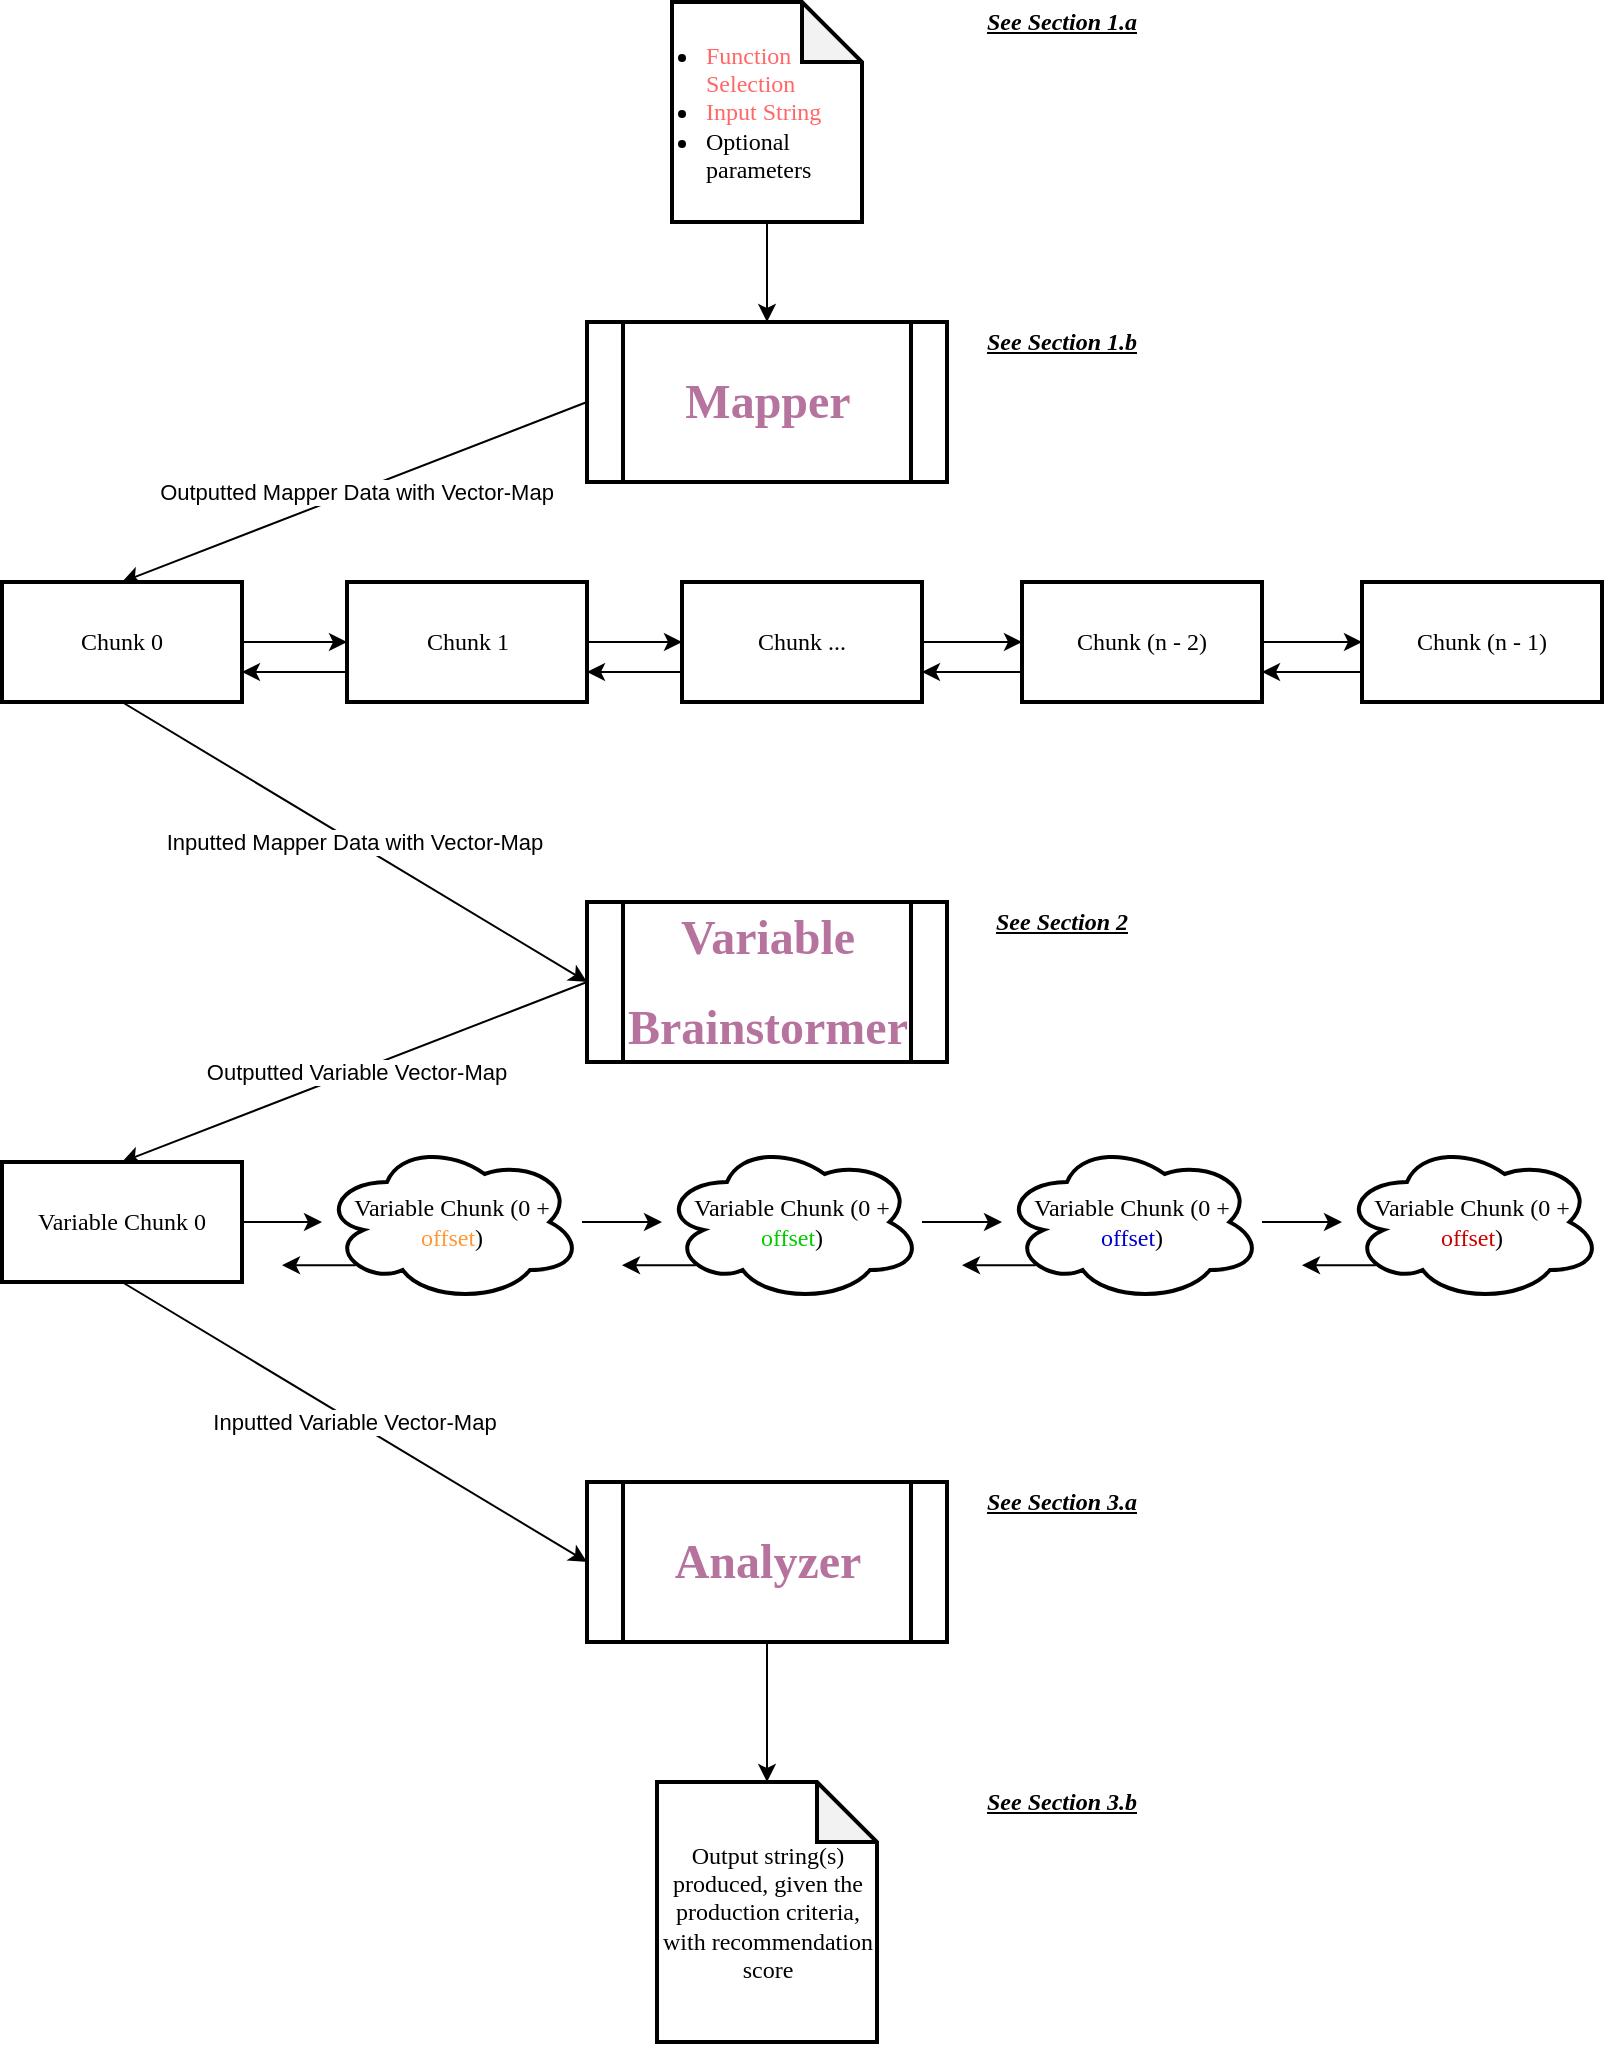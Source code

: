 <mxfile version="13.7.9"><diagram id="mXMWjR4wpzZFWin6qExR" name="Page-1"><mxGraphModel dx="1038" dy="551" grid="1" gridSize="10" guides="1" tooltips="1" connect="1" arrows="1" fold="1" page="1" pageScale="1" pageWidth="850" pageHeight="1100" math="0" shadow="0"><root><mxCell id="0"/><mxCell id="1" parent="0"/><mxCell id="FuWZ6gnOP2KNIv6BCAhN-5" style="edgeStyle=orthogonalEdgeStyle;rounded=0;orthogonalLoop=1;jettySize=auto;html=1;exitX=0.5;exitY=1;exitDx=0;exitDy=0;exitPerimeter=0;fontFamily=Times New Roman;" edge="1" parent="1" source="FuWZ6gnOP2KNIv6BCAhN-1" target="FuWZ6gnOP2KNIv6BCAhN-4"><mxGeometry relative="1" as="geometry"/></mxCell><mxCell id="FuWZ6gnOP2KNIv6BCAhN-1" value="&lt;ul&gt;&lt;li&gt;&lt;font color=&quot;#ff6666&quot;&gt;Function Selection&amp;nbsp;&lt;/font&gt;&lt;/li&gt;&lt;li&gt;&lt;font color=&quot;#ff6666&quot;&gt;Input String&lt;/font&gt;&lt;span style=&quot;line-height: 120%&quot;&gt;&amp;nbsp;&lt;/span&gt;&lt;/li&gt;&lt;li&gt;&lt;span style=&quot;line-height: 120%&quot;&gt;Optional parameters&lt;/span&gt;&lt;/li&gt;&lt;/ul&gt;" style="shape=note;html=1;backgroundOutline=1;darkOpacity=0.05;perimeterSpacing=0;strokeWidth=2;fontFamily=Times New Roman;align=left;labelPosition=center;verticalLabelPosition=middle;verticalAlign=middle;whiteSpace=wrap;rotation=0;spacingLeft=-25;" vertex="1" parent="1"><mxGeometry x="345" y="20" width="95" height="110" as="geometry"/></mxCell><mxCell id="FuWZ6gnOP2KNIv6BCAhN-4" value="&lt;h1&gt;&lt;font color=&quot;#b5739d&quot;&gt;Mapper&lt;/font&gt;&lt;/h1&gt;" style="ellipse;shape=process;whiteSpace=wrap;html=1;strokeWidth=2;fontFamily=Times New Roman;align=center;" vertex="1" parent="1"><mxGeometry x="302.5" y="180" width="180" height="80" as="geometry"/></mxCell><mxCell id="FuWZ6gnOP2KNIv6BCAhN-12" style="edgeStyle=orthogonalEdgeStyle;rounded=0;orthogonalLoop=1;jettySize=auto;html=1;exitX=1;exitY=0.5;exitDx=0;exitDy=0;entryX=0;entryY=0.5;entryDx=0;entryDy=0;fontFamily=Times New Roman;" edge="1" parent="1" source="FuWZ6gnOP2KNIv6BCAhN-6" target="FuWZ6gnOP2KNIv6BCAhN-7"><mxGeometry relative="1" as="geometry"/></mxCell><mxCell id="FuWZ6gnOP2KNIv6BCAhN-6" value="Chunk 0" style="rounded=0;whiteSpace=wrap;html=1;strokeWidth=2;fontFamily=Times New Roman;align=center;" vertex="1" parent="1"><mxGeometry x="10" y="310" width="120" height="60" as="geometry"/></mxCell><mxCell id="FuWZ6gnOP2KNIv6BCAhN-13" style="edgeStyle=orthogonalEdgeStyle;rounded=0;orthogonalLoop=1;jettySize=auto;html=1;exitX=0;exitY=0.75;exitDx=0;exitDy=0;entryX=1;entryY=0.75;entryDx=0;entryDy=0;fontFamily=Times New Roman;" edge="1" parent="1" source="FuWZ6gnOP2KNIv6BCAhN-7" target="FuWZ6gnOP2KNIv6BCAhN-6"><mxGeometry relative="1" as="geometry"/></mxCell><mxCell id="FuWZ6gnOP2KNIv6BCAhN-14" style="edgeStyle=orthogonalEdgeStyle;rounded=0;orthogonalLoop=1;jettySize=auto;html=1;exitX=1;exitY=0.5;exitDx=0;exitDy=0;entryX=0;entryY=0.5;entryDx=0;entryDy=0;fontFamily=Times New Roman;" edge="1" parent="1" source="FuWZ6gnOP2KNIv6BCAhN-7" target="FuWZ6gnOP2KNIv6BCAhN-8"><mxGeometry relative="1" as="geometry"/></mxCell><mxCell id="FuWZ6gnOP2KNIv6BCAhN-7" value="Chunk 1" style="rounded=0;whiteSpace=wrap;html=1;strokeWidth=2;fontFamily=Times New Roman;align=center;" vertex="1" parent="1"><mxGeometry x="182.5" y="310" width="120" height="60" as="geometry"/></mxCell><mxCell id="FuWZ6gnOP2KNIv6BCAhN-15" style="edgeStyle=orthogonalEdgeStyle;rounded=0;orthogonalLoop=1;jettySize=auto;html=1;exitX=0;exitY=0.75;exitDx=0;exitDy=0;entryX=1;entryY=0.75;entryDx=0;entryDy=0;fontFamily=Times New Roman;" edge="1" parent="1" source="FuWZ6gnOP2KNIv6BCAhN-8" target="FuWZ6gnOP2KNIv6BCAhN-7"><mxGeometry relative="1" as="geometry"/></mxCell><mxCell id="FuWZ6gnOP2KNIv6BCAhN-16" style="edgeStyle=orthogonalEdgeStyle;rounded=0;orthogonalLoop=1;jettySize=auto;html=1;exitX=1;exitY=0.5;exitDx=0;exitDy=0;entryX=0;entryY=0.5;entryDx=0;entryDy=0;fontFamily=Times New Roman;" edge="1" parent="1" source="FuWZ6gnOP2KNIv6BCAhN-8" target="FuWZ6gnOP2KNIv6BCAhN-9"><mxGeometry relative="1" as="geometry"/></mxCell><mxCell id="FuWZ6gnOP2KNIv6BCAhN-8" value="Chunk ..." style="rounded=0;whiteSpace=wrap;html=1;strokeWidth=2;fontFamily=Times New Roman;align=center;" vertex="1" parent="1"><mxGeometry x="350" y="310" width="120" height="60" as="geometry"/></mxCell><mxCell id="FuWZ6gnOP2KNIv6BCAhN-17" style="edgeStyle=orthogonalEdgeStyle;rounded=0;orthogonalLoop=1;jettySize=auto;html=1;exitX=0;exitY=0.75;exitDx=0;exitDy=0;entryX=1;entryY=0.75;entryDx=0;entryDy=0;fontFamily=Times New Roman;" edge="1" parent="1" source="FuWZ6gnOP2KNIv6BCAhN-9" target="FuWZ6gnOP2KNIv6BCAhN-8"><mxGeometry relative="1" as="geometry"/></mxCell><mxCell id="FuWZ6gnOP2KNIv6BCAhN-18" style="edgeStyle=orthogonalEdgeStyle;rounded=0;orthogonalLoop=1;jettySize=auto;html=1;exitX=1;exitY=0.5;exitDx=0;exitDy=0;entryX=0;entryY=0.5;entryDx=0;entryDy=0;fontFamily=Times New Roman;" edge="1" parent="1" source="FuWZ6gnOP2KNIv6BCAhN-9" target="FuWZ6gnOP2KNIv6BCAhN-10"><mxGeometry relative="1" as="geometry"/></mxCell><mxCell id="FuWZ6gnOP2KNIv6BCAhN-9" value="Chunk (n - 2)" style="rounded=0;whiteSpace=wrap;html=1;strokeWidth=2;fontFamily=Times New Roman;align=center;" vertex="1" parent="1"><mxGeometry x="520" y="310" width="120" height="60" as="geometry"/></mxCell><mxCell id="FuWZ6gnOP2KNIv6BCAhN-19" style="edgeStyle=orthogonalEdgeStyle;rounded=0;orthogonalLoop=1;jettySize=auto;html=1;exitX=0;exitY=0.75;exitDx=0;exitDy=0;entryX=1;entryY=0.75;entryDx=0;entryDy=0;fontFamily=Times New Roman;" edge="1" parent="1" source="FuWZ6gnOP2KNIv6BCAhN-10" target="FuWZ6gnOP2KNIv6BCAhN-9"><mxGeometry relative="1" as="geometry"/></mxCell><mxCell id="FuWZ6gnOP2KNIv6BCAhN-10" value="Chunk (n - 1)" style="rounded=0;whiteSpace=wrap;html=1;strokeWidth=2;fontFamily=Times New Roman;align=center;" vertex="1" parent="1"><mxGeometry x="690" y="310" width="120" height="60" as="geometry"/></mxCell><mxCell id="FuWZ6gnOP2KNIv6BCAhN-37" value="" style="endArrow=classic;html=1;fontFamily=Times New Roman;exitX=0;exitY=0.5;exitDx=0;exitDy=0;entryX=0.5;entryY=0;entryDx=0;entryDy=0;" edge="1" parent="1" source="FuWZ6gnOP2KNIv6BCAhN-4" target="FuWZ6gnOP2KNIv6BCAhN-6"><mxGeometry relative="1" as="geometry"><mxPoint x="140" y="230" as="sourcePoint"/><mxPoint x="240" y="230" as="targetPoint"/></mxGeometry></mxCell><mxCell id="FuWZ6gnOP2KNIv6BCAhN-38" value="Outputted Mapper Data with Vector-Map" style="edgeLabel;resizable=0;html=1;align=center;verticalAlign=middle;" connectable="0" vertex="1" parent="FuWZ6gnOP2KNIv6BCAhN-37"><mxGeometry relative="1" as="geometry"/></mxCell><mxCell id="FuWZ6gnOP2KNIv6BCAhN-39" value="&lt;h1&gt;&lt;font color=&quot;#b5739d&quot;&gt;Variable&lt;/font&gt;&lt;/h1&gt;&lt;h1&gt;&lt;font color=&quot;#b5739d&quot;&gt;Brainstormer&lt;/font&gt;&lt;/h1&gt;" style="shape=process;whiteSpace=wrap;html=1;backgroundOutline=1;strokeWidth=2;fontFamily=Times New Roman;align=center;horizontal=1;spacing=2;spacingBottom=0;" vertex="1" parent="1"><mxGeometry x="302.5" y="470" width="180" height="80" as="geometry"/></mxCell><mxCell id="FuWZ6gnOP2KNIv6BCAhN-42" value="" style="endArrow=classic;html=1;fontFamily=Times New Roman;exitX=0.5;exitY=1;exitDx=0;exitDy=0;entryX=0;entryY=0.5;entryDx=0;entryDy=0;" edge="1" parent="1" source="FuWZ6gnOP2KNIv6BCAhN-6" target="FuWZ6gnOP2KNIv6BCAhN-39"><mxGeometry relative="1" as="geometry"><mxPoint x="50" y="400" as="sourcePoint"/><mxPoint x="150" y="400" as="targetPoint"/></mxGeometry></mxCell><mxCell id="FuWZ6gnOP2KNIv6BCAhN-43" value="Inputted Mapper Data with Vector-Map" style="edgeLabel;resizable=0;html=1;align=center;verticalAlign=middle;" connectable="0" vertex="1" parent="FuWZ6gnOP2KNIv6BCAhN-42"><mxGeometry relative="1" as="geometry"/></mxCell><mxCell id="FuWZ6gnOP2KNIv6BCAhN-60" style="edgeStyle=orthogonalEdgeStyle;rounded=0;orthogonalLoop=1;jettySize=auto;html=1;exitX=0;exitY=0.75;exitDx=0;exitDy=0;entryX=1;entryY=0.75;entryDx=0;entryDy=0;fontFamily=Times New Roman;" edge="1" parent="1" target="FuWZ6gnOP2KNIv6BCAhN-46"><mxGeometry relative="1" as="geometry"><mxPoint x="690" y="645" as="sourcePoint"/></mxGeometry></mxCell><mxCell id="FuWZ6gnOP2KNIv6BCAhN-58" style="edgeStyle=orthogonalEdgeStyle;rounded=0;orthogonalLoop=1;jettySize=auto;html=1;exitX=0;exitY=0.75;exitDx=0;exitDy=0;entryX=1;entryY=0.75;entryDx=0;entryDy=0;fontFamily=Times New Roman;" edge="1" parent="1" target="FuWZ6gnOP2KNIv6BCAhN-47"><mxGeometry relative="1" as="geometry"><mxPoint x="520" y="645" as="sourcePoint"/></mxGeometry></mxCell><mxCell id="FuWZ6gnOP2KNIv6BCAhN-59" style="edgeStyle=orthogonalEdgeStyle;rounded=0;orthogonalLoop=1;jettySize=auto;html=1;exitX=1;exitY=0.5;exitDx=0;exitDy=0;entryX=0;entryY=0.5;entryDx=0;entryDy=0;fontFamily=Times New Roman;" edge="1" parent="1" source="FuWZ6gnOP2KNIv6BCAhN-46"><mxGeometry relative="1" as="geometry"><mxPoint x="690" y="630" as="targetPoint"/></mxGeometry></mxCell><mxCell id="FuWZ6gnOP2KNIv6BCAhN-56" style="edgeStyle=orthogonalEdgeStyle;rounded=0;orthogonalLoop=1;jettySize=auto;html=1;exitX=0;exitY=0.75;exitDx=0;exitDy=0;entryX=1;entryY=0.75;entryDx=0;entryDy=0;fontFamily=Times New Roman;" edge="1" parent="1" target="FuWZ6gnOP2KNIv6BCAhN-48"><mxGeometry relative="1" as="geometry"><mxPoint x="350" y="645" as="sourcePoint"/></mxGeometry></mxCell><mxCell id="FuWZ6gnOP2KNIv6BCAhN-57" style="edgeStyle=orthogonalEdgeStyle;rounded=0;orthogonalLoop=1;jettySize=auto;html=1;exitX=1;exitY=0.5;exitDx=0;exitDy=0;fontFamily=Times New Roman;" edge="1" parent="1" source="FuWZ6gnOP2KNIv6BCAhN-47"><mxGeometry relative="1" as="geometry"><mxPoint x="520" y="630" as="targetPoint"/></mxGeometry></mxCell><mxCell id="FuWZ6gnOP2KNIv6BCAhN-55" style="edgeStyle=orthogonalEdgeStyle;rounded=0;orthogonalLoop=1;jettySize=auto;html=1;exitX=1;exitY=0.5;exitDx=0;exitDy=0;entryX=0;entryY=0.5;entryDx=0;entryDy=0;fontFamily=Times New Roman;" edge="1" parent="1" source="FuWZ6gnOP2KNIv6BCAhN-48"><mxGeometry relative="1" as="geometry"><mxPoint x="350" y="630" as="targetPoint"/></mxGeometry></mxCell><mxCell id="FuWZ6gnOP2KNIv6BCAhN-76" value="" style="edgeStyle=orthogonalEdgeStyle;rounded=0;orthogonalLoop=1;jettySize=auto;html=1;fontFamily=Times New Roman;" edge="1" parent="1" source="FuWZ6gnOP2KNIv6BCAhN-49" target="FuWZ6gnOP2KNIv6BCAhN-70"><mxGeometry relative="1" as="geometry"/></mxCell><mxCell id="FuWZ6gnOP2KNIv6BCAhN-49" value="Variable Chunk 0" style="rounded=0;whiteSpace=wrap;html=1;strokeWidth=2;fontFamily=Times New Roman;align=center;" vertex="1" parent="1"><mxGeometry x="10" y="600" width="120" height="60" as="geometry"/></mxCell><mxCell id="FuWZ6gnOP2KNIv6BCAhN-50" value="" style="endArrow=classic;html=1;fontFamily=Times New Roman;entryX=0.5;entryY=0;entryDx=0;entryDy=0;exitX=0;exitY=0.5;exitDx=0;exitDy=0;" edge="1" parent="1" source="FuWZ6gnOP2KNIv6BCAhN-39" target="FuWZ6gnOP2KNIv6BCAhN-49"><mxGeometry relative="1" as="geometry"><mxPoint x="300" y="510" as="sourcePoint"/><mxPoint x="220" y="540" as="targetPoint"/></mxGeometry></mxCell><mxCell id="FuWZ6gnOP2KNIv6BCAhN-51" value="Outputted Variable&amp;nbsp;Vector-Map" style="edgeLabel;resizable=0;html=1;align=center;verticalAlign=middle;" connectable="0" vertex="1" parent="FuWZ6gnOP2KNIv6BCAhN-50"><mxGeometry relative="1" as="geometry"/></mxCell><mxCell id="FuWZ6gnOP2KNIv6BCAhN-81" style="edgeStyle=orthogonalEdgeStyle;rounded=0;orthogonalLoop=1;jettySize=auto;html=1;exitX=0.13;exitY=0.77;exitDx=0;exitDy=0;exitPerimeter=0;fontFamily=Times New Roman;" edge="1" parent="1" source="FuWZ6gnOP2KNIv6BCAhN-70"><mxGeometry relative="1" as="geometry"><mxPoint x="150" y="652" as="targetPoint"/></mxGeometry></mxCell><mxCell id="FuWZ6gnOP2KNIv6BCAhN-85" value="" style="edgeStyle=orthogonalEdgeStyle;rounded=0;orthogonalLoop=1;jettySize=auto;html=1;fontFamily=Times New Roman;" edge="1" parent="1" source="FuWZ6gnOP2KNIv6BCAhN-70" target="FuWZ6gnOP2KNIv6BCAhN-82"><mxGeometry relative="1" as="geometry"/></mxCell><mxCell id="FuWZ6gnOP2KNIv6BCAhN-70" value="Variable Chunk (0 + &lt;font color=&quot;#ff9933&quot;&gt;offset&lt;/font&gt;)" style="ellipse;shape=cloud;whiteSpace=wrap;html=1;strokeWidth=2;fontFamily=Times New Roman;align=center;" vertex="1" parent="1"><mxGeometry x="170" y="590" width="130" height="80" as="geometry"/></mxCell><mxCell id="FuWZ6gnOP2KNIv6BCAhN-86" value="" style="edgeStyle=orthogonalEdgeStyle;rounded=0;orthogonalLoop=1;jettySize=auto;html=1;fontFamily=Times New Roman;" edge="1" parent="1" source="FuWZ6gnOP2KNIv6BCAhN-82" target="FuWZ6gnOP2KNIv6BCAhN-83"><mxGeometry relative="1" as="geometry"/></mxCell><mxCell id="FuWZ6gnOP2KNIv6BCAhN-90" style="edgeStyle=orthogonalEdgeStyle;rounded=0;orthogonalLoop=1;jettySize=auto;html=1;exitX=0.13;exitY=0.77;exitDx=0;exitDy=0;exitPerimeter=0;fontFamily=Times New Roman;" edge="1" parent="1" source="FuWZ6gnOP2KNIv6BCAhN-82"><mxGeometry relative="1" as="geometry"><mxPoint x="320" y="652" as="targetPoint"/></mxGeometry></mxCell><mxCell id="FuWZ6gnOP2KNIv6BCAhN-82" value="Variable Chunk (0 + &lt;font color=&quot;#00cc00&quot;&gt;offset&lt;/font&gt;)" style="ellipse;shape=cloud;whiteSpace=wrap;html=1;strokeWidth=2;fontFamily=Times New Roman;align=center;" vertex="1" parent="1"><mxGeometry x="340" y="590" width="130" height="80" as="geometry"/></mxCell><mxCell id="FuWZ6gnOP2KNIv6BCAhN-87" value="" style="edgeStyle=orthogonalEdgeStyle;rounded=0;orthogonalLoop=1;jettySize=auto;html=1;fontFamily=Times New Roman;" edge="1" parent="1" source="FuWZ6gnOP2KNIv6BCAhN-83" target="FuWZ6gnOP2KNIv6BCAhN-84"><mxGeometry relative="1" as="geometry"/></mxCell><mxCell id="FuWZ6gnOP2KNIv6BCAhN-89" style="edgeStyle=orthogonalEdgeStyle;rounded=0;orthogonalLoop=1;jettySize=auto;html=1;exitX=0.13;exitY=0.77;exitDx=0;exitDy=0;exitPerimeter=0;fontFamily=Times New Roman;" edge="1" parent="1" source="FuWZ6gnOP2KNIv6BCAhN-83"><mxGeometry relative="1" as="geometry"><mxPoint x="490" y="652" as="targetPoint"/></mxGeometry></mxCell><mxCell id="FuWZ6gnOP2KNIv6BCAhN-83" value="Variable Chunk (0 + &lt;font color=&quot;#0000cc&quot;&gt;offset&lt;/font&gt;)" style="ellipse;shape=cloud;whiteSpace=wrap;html=1;strokeWidth=2;fontFamily=Times New Roman;align=center;" vertex="1" parent="1"><mxGeometry x="510" y="590" width="130" height="80" as="geometry"/></mxCell><mxCell id="FuWZ6gnOP2KNIv6BCAhN-88" style="edgeStyle=orthogonalEdgeStyle;rounded=0;orthogonalLoop=1;jettySize=auto;html=1;exitX=0.13;exitY=0.77;exitDx=0;exitDy=0;exitPerimeter=0;fontFamily=Times New Roman;" edge="1" parent="1" source="FuWZ6gnOP2KNIv6BCAhN-84"><mxGeometry relative="1" as="geometry"><mxPoint x="660" y="652" as="targetPoint"/></mxGeometry></mxCell><mxCell id="FuWZ6gnOP2KNIv6BCAhN-84" value="Variable Chunk (0 + &lt;font color=&quot;#cc0000&quot;&gt;offset&lt;/font&gt;)" style="ellipse;shape=cloud;whiteSpace=wrap;html=1;strokeWidth=2;fontFamily=Times New Roman;align=center;" vertex="1" parent="1"><mxGeometry x="680" y="590" width="130" height="80" as="geometry"/></mxCell><mxCell id="FuWZ6gnOP2KNIv6BCAhN-95" value="" style="edgeStyle=orthogonalEdgeStyle;rounded=0;orthogonalLoop=1;jettySize=auto;html=1;fontFamily=Times New Roman;" edge="1" parent="1" source="FuWZ6gnOP2KNIv6BCAhN-91" target="FuWZ6gnOP2KNIv6BCAhN-94"><mxGeometry relative="1" as="geometry"/></mxCell><mxCell id="FuWZ6gnOP2KNIv6BCAhN-91" value="&lt;h1&gt;&lt;font color=&quot;#b5739d&quot;&gt;Analyzer&lt;/font&gt;&lt;/h1&gt;" style="shape=process;whiteSpace=wrap;html=1;backgroundOutline=1;strokeWidth=2;fontFamily=Times New Roman;align=center;" vertex="1" parent="1"><mxGeometry x="302.5" y="760" width="180" height="80" as="geometry"/></mxCell><mxCell id="FuWZ6gnOP2KNIv6BCAhN-92" value="" style="endArrow=classic;html=1;fontFamily=Times New Roman;exitX=0.5;exitY=1;exitDx=0;exitDy=0;entryX=0;entryY=0.5;entryDx=0;entryDy=0;" edge="1" parent="1" source="FuWZ6gnOP2KNIv6BCAhN-49" target="FuWZ6gnOP2KNIv6BCAhN-91"><mxGeometry relative="1" as="geometry"><mxPoint x="90" y="730" as="sourcePoint"/><mxPoint x="190" y="730" as="targetPoint"/></mxGeometry></mxCell><mxCell id="FuWZ6gnOP2KNIv6BCAhN-93" value="Inputted Variable Vector-Map" style="edgeLabel;resizable=0;html=1;align=center;verticalAlign=middle;" connectable="0" vertex="1" parent="FuWZ6gnOP2KNIv6BCAhN-92"><mxGeometry relative="1" as="geometry"/></mxCell><mxCell id="FuWZ6gnOP2KNIv6BCAhN-94" value="Output string(s) produced, given the production criteria, with recommendation score" style="shape=note;whiteSpace=wrap;html=1;backgroundOutline=1;darkOpacity=0.05;strokeWidth=2;fontFamily=Times New Roman;align=center;" vertex="1" parent="1"><mxGeometry x="337.5" y="910" width="110" height="130" as="geometry"/></mxCell><mxCell id="FuWZ6gnOP2KNIv6BCAhN-98" value="&lt;b&gt;&lt;u&gt;&lt;i&gt;See Section 3.a&lt;/i&gt;&lt;/u&gt;&lt;/b&gt;" style="text;html=1;strokeColor=none;fillColor=none;align=center;verticalAlign=middle;whiteSpace=wrap;rounded=0;fontFamily=Times New Roman;" vertex="1" parent="1"><mxGeometry x="500" y="760" width="80" height="20" as="geometry"/></mxCell><mxCell id="FuWZ6gnOP2KNIv6BCAhN-99" value="&lt;b&gt;&lt;u&gt;&lt;i&gt;See Section 2&lt;/i&gt;&lt;/u&gt;&lt;/b&gt;" style="text;html=1;strokeColor=none;fillColor=none;align=center;verticalAlign=middle;whiteSpace=wrap;rounded=0;fontFamily=Times New Roman;" vertex="1" parent="1"><mxGeometry x="500" y="470" width="80" height="20" as="geometry"/></mxCell><mxCell id="FuWZ6gnOP2KNIv6BCAhN-100" value="&lt;b&gt;&lt;u&gt;&lt;i&gt;See Section 3.b&lt;/i&gt;&lt;/u&gt;&lt;/b&gt;" style="text;html=1;strokeColor=none;fillColor=none;align=center;verticalAlign=middle;whiteSpace=wrap;rounded=0;fontFamily=Times New Roman;" vertex="1" parent="1"><mxGeometry x="500" y="910" width="80" height="20" as="geometry"/></mxCell><mxCell id="FuWZ6gnOP2KNIv6BCAhN-101" value="&lt;b&gt;&lt;u&gt;&lt;i&gt;See Section 1.a&lt;/i&gt;&lt;/u&gt;&lt;/b&gt;" style="text;html=1;strokeColor=none;fillColor=none;align=center;verticalAlign=middle;whiteSpace=wrap;rounded=0;fontFamily=Times New Roman;" vertex="1" parent="1"><mxGeometry x="500" y="20" width="80" height="20" as="geometry"/></mxCell><mxCell id="FuWZ6gnOP2KNIv6BCAhN-102" value="&lt;b&gt;&lt;u&gt;&lt;i&gt;See Section 1.b&lt;/i&gt;&lt;/u&gt;&lt;/b&gt;" style="text;html=1;strokeColor=none;fillColor=none;align=center;verticalAlign=middle;whiteSpace=wrap;rounded=0;fontFamily=Times New Roman;" vertex="1" parent="1"><mxGeometry x="500" y="180" width="80" height="20" as="geometry"/></mxCell></root></mxGraphModel></diagram></mxfile>